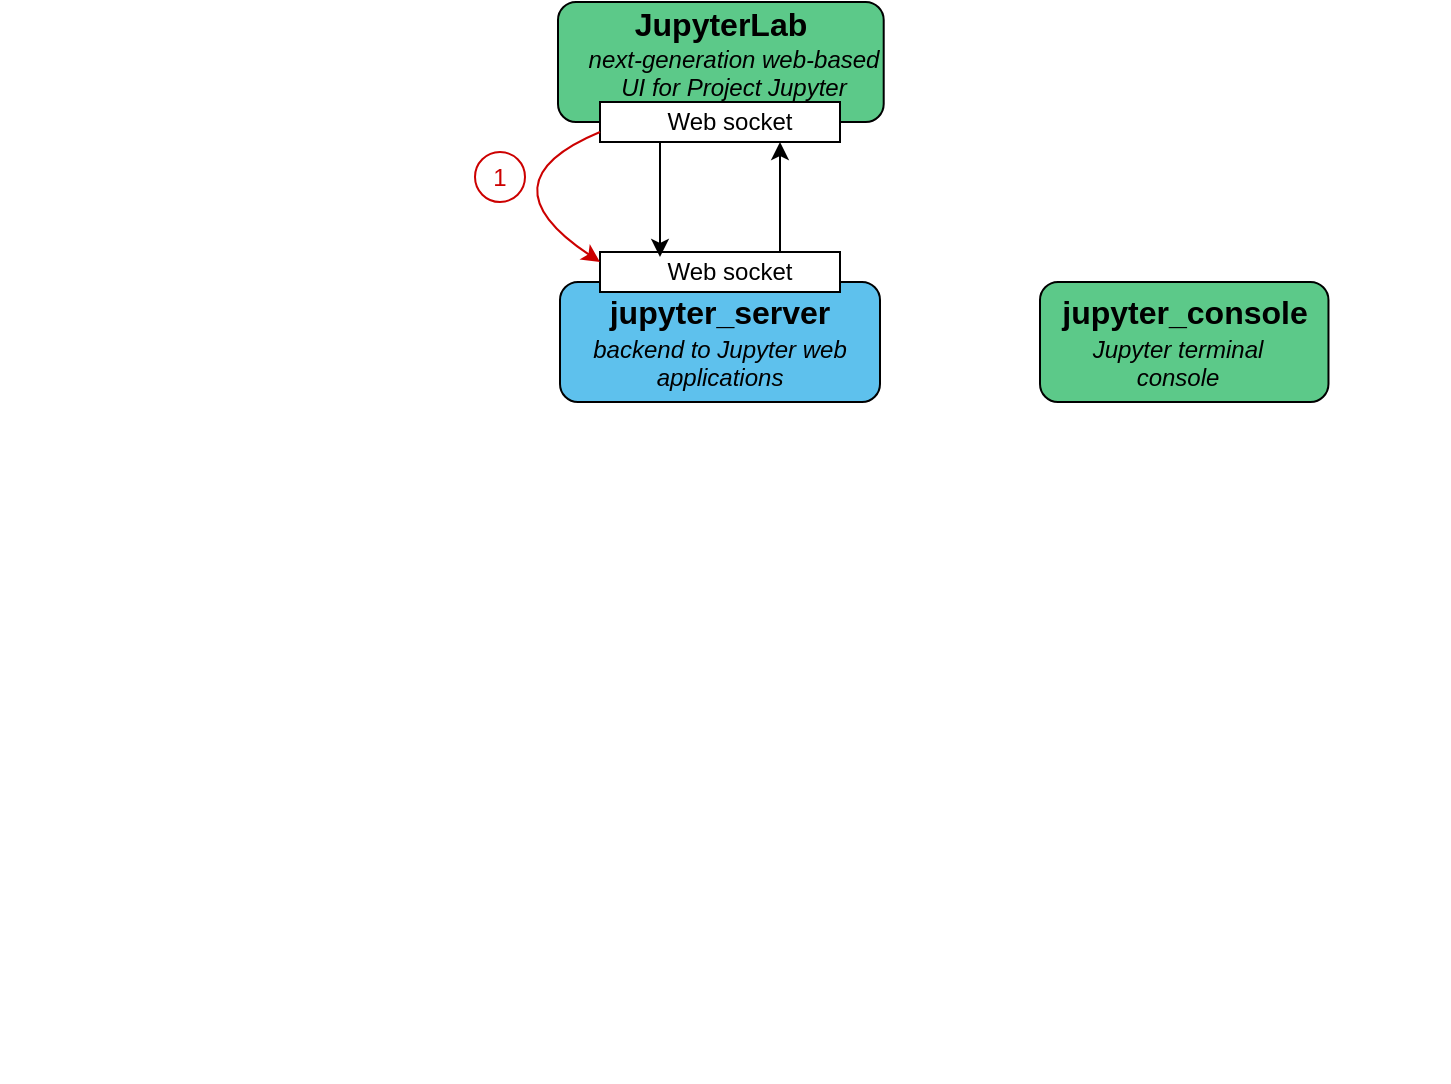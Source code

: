 <mxfile version="21.1.2" type="device">
  <diagram name="Page-1" id="97VbLyKQm-HA4-jB3zyy">
    <mxGraphModel dx="1153" dy="615" grid="1" gridSize="10" guides="1" tooltips="1" connect="1" arrows="1" fold="1" page="1" pageScale="1" pageWidth="827" pageHeight="1169" math="0" shadow="0">
      <root>
        <mxCell id="0" />
        <mxCell id="1" parent="0" />
        <mxCell id="dwKPengDuIZu9_1sb7ro-74" value="Kernel Protocol" style="text;html=1;align=center;verticalAlign=middle;whiteSpace=wrap;rounded=0;fontColor=none;noLabel=1;" vertex="1" parent="1">
          <mxGeometry x="250" y="280" width="110" height="30" as="geometry" />
        </mxCell>
        <mxCell id="dwKPengDuIZu9_1sb7ro-24" value="" style="group;strokeWidth=0;fontColor=none;noLabel=1;strokeColor=none;" vertex="1" connectable="0" parent="1">
          <mxGeometry x="40" y="480" width="140" height="80" as="geometry" />
        </mxCell>
        <mxCell id="dwKPengDuIZu9_1sb7ro-25" value="" style="rounded=1;whiteSpace=wrap;html=1;labelBackgroundColor=none;fontSize=20;strokeWidth=0;fontColor=none;noLabel=1;strokeColor=none;fillColor=none;" vertex="1" parent="dwKPengDuIZu9_1sb7ro-24">
          <mxGeometry width="140" height="80" as="geometry" />
        </mxCell>
        <mxCell id="dwKPengDuIZu9_1sb7ro-26" value="&lt;b&gt;&lt;font style=&quot;font-size: 16px;&quot;&gt;ipython&lt;/font&gt;&lt;/b&gt;" style="text;html=1;align=center;verticalAlign=middle;whiteSpace=wrap;rounded=0;labelBackgroundColor=none;fontSize=12;strokeWidth=0;fontColor=none;noLabel=1;" vertex="1" parent="dwKPengDuIZu9_1sb7ro-24">
          <mxGeometry x="35" width="70" height="30" as="geometry" />
        </mxCell>
        <mxCell id="dwKPengDuIZu9_1sb7ro-27" value="&lt;i style=&quot;font-family: Helvetica; font-size: 12px; font-variant-ligatures: normal; font-variant-caps: normal; font-weight: 400; letter-spacing: normal; orphans: 2; text-indent: 0px; text-transform: none; widows: 2; word-spacing: 0px; -webkit-text-stroke-width: 0px; text-decoration-thickness: initial; text-decoration-style: initial; text-decoration-color: initial;&quot;&gt;Python execution, magics, and ipython terminal interface&lt;/i&gt;" style="text;whiteSpace=wrap;html=1;fontSize=12;align=center;strokeWidth=0;fontColor=none;noLabel=1;" vertex="1" parent="dwKPengDuIZu9_1sb7ro-24">
          <mxGeometry y="20" width="140" height="40" as="geometry" />
        </mxCell>
        <mxCell id="dwKPengDuIZu9_1sb7ro-87" value="" style="ellipse;whiteSpace=wrap;html=1;aspect=fixed;strokeColor=#CC0000;" vertex="1" parent="1">
          <mxGeometry x="277.5" y="95" width="25" height="25" as="geometry" />
        </mxCell>
        <mxCell id="dwKPengDuIZu9_1sb7ro-1" value="" style="group" vertex="1" connectable="0" parent="1">
          <mxGeometry x="319" y="20" width="190" height="60" as="geometry" />
        </mxCell>
        <mxCell id="dwKPengDuIZu9_1sb7ro-2" value="" style="rounded=1;whiteSpace=wrap;html=1;fontSize=16;fillColor=#5cc989;" vertex="1" parent="dwKPengDuIZu9_1sb7ro-1">
          <mxGeometry width="162.857" height="60" as="geometry" />
        </mxCell>
        <mxCell id="dwKPengDuIZu9_1sb7ro-3" value="&lt;b&gt;JupyterLab&lt;/b&gt;" style="text;html=1;strokeColor=none;fillColor=none;align=center;verticalAlign=middle;whiteSpace=wrap;rounded=0;fontSize=16;" vertex="1" parent="dwKPengDuIZu9_1sb7ro-1">
          <mxGeometry x="40.71" width="81.429" height="22.5" as="geometry" />
        </mxCell>
        <mxCell id="dwKPengDuIZu9_1sb7ro-4" value="&lt;i&gt;next-generation web-based&lt;br&gt;UI for Project Jupyter&lt;/i&gt;" style="text;whiteSpace=wrap;html=1;align=center;" vertex="1" parent="dwKPengDuIZu9_1sb7ro-1">
          <mxGeometry y="15" width="176.429" height="30" as="geometry" />
        </mxCell>
        <mxCell id="dwKPengDuIZu9_1sb7ro-5" value="" style="group" vertex="1" connectable="0" parent="1">
          <mxGeometry x="320" y="160" width="160" height="60" as="geometry" />
        </mxCell>
        <mxCell id="dwKPengDuIZu9_1sb7ro-6" value="" style="rounded=1;whiteSpace=wrap;html=1;labelBackgroundColor=none;fontSize=12;fillColor=#5ec1ed;" vertex="1" parent="dwKPengDuIZu9_1sb7ro-5">
          <mxGeometry width="160" height="60" as="geometry" />
        </mxCell>
        <mxCell id="dwKPengDuIZu9_1sb7ro-7" value="&lt;b&gt;&lt;font style=&quot;font-size: 16px;&quot;&gt;jupyter_server&lt;/font&gt;&lt;/b&gt;" style="text;html=1;strokeColor=none;fillColor=none;align=center;verticalAlign=middle;whiteSpace=wrap;rounded=0;labelBackgroundColor=none;fontSize=12;" vertex="1" parent="dwKPengDuIZu9_1sb7ro-5">
          <mxGeometry x="40" width="80" height="30" as="geometry" />
        </mxCell>
        <mxCell id="dwKPengDuIZu9_1sb7ro-8" value="&lt;i&gt;backend to Jupyter web applications&lt;/i&gt;" style="text;whiteSpace=wrap;html=1;fontSize=12;align=center;" vertex="1" parent="dwKPengDuIZu9_1sb7ro-5">
          <mxGeometry y="20" width="160" height="40" as="geometry" />
        </mxCell>
        <mxCell id="dwKPengDuIZu9_1sb7ro-16" value="" style="group;fontColor=none;noLabel=1;" vertex="1" connectable="0" parent="1">
          <mxGeometry x="220" y="210" width="140" height="60" as="geometry" />
        </mxCell>
        <mxCell id="dwKPengDuIZu9_1sb7ro-17" value="" style="rounded=1;whiteSpace=wrap;html=1;labelBackgroundColor=none;fontSize=12;fontColor=none;noLabel=1;fillColor=none;strokeColor=none;" vertex="1" parent="dwKPengDuIZu9_1sb7ro-16">
          <mxGeometry width="140" height="60" as="geometry" />
        </mxCell>
        <mxCell id="dwKPengDuIZu9_1sb7ro-18" value="&lt;font style=&quot;font-size: 16px;&quot;&gt;&lt;b&gt;jupyter_client&lt;/b&gt;&lt;/font&gt;" style="text;html=1;align=center;verticalAlign=middle;whiteSpace=wrap;rounded=0;labelBackgroundColor=none;fontColor=none;noLabel=1;" vertex="1" parent="dwKPengDuIZu9_1sb7ro-16">
          <mxGeometry x="35" width="70" height="22.5" as="geometry" />
        </mxCell>
        <mxCell id="dwKPengDuIZu9_1sb7ro-19" value="&lt;i style=&quot;font-family: Helvetica; font-size: 12px; font-variant-ligatures: normal; font-variant-caps: normal; font-weight: 400; letter-spacing: normal; orphans: 2; text-indent: 0px; text-transform: none; widows: 2; word-spacing: 0px; -webkit-text-stroke-width: 0px; text-decoration-thickness: initial; text-decoration-style: initial; text-decoration-color: initial;&quot;&gt;Jupyter protocol client APIs&lt;/i&gt;" style="text;whiteSpace=wrap;html=1;fontSize=12;align=center;fontColor=none;noLabel=1;" vertex="1" parent="dwKPengDuIZu9_1sb7ro-16">
          <mxGeometry x="11.667" y="15" width="116.667" height="15" as="geometry" />
        </mxCell>
        <mxCell id="dwKPengDuIZu9_1sb7ro-20" value="" style="group;strokeWidth=0;noLabel=1;fontColor=none;" vertex="1" connectable="0" parent="1">
          <mxGeometry x="40" y="360" width="140" height="60" as="geometry" />
        </mxCell>
        <mxCell id="dwKPengDuIZu9_1sb7ro-21" value="" style="rounded=1;whiteSpace=wrap;html=1;labelBackgroundColor=none;fontSize=20;strokeWidth=0;noLabel=1;fontColor=none;fillColor=none;strokeColor=none;" vertex="1" parent="dwKPengDuIZu9_1sb7ro-20">
          <mxGeometry width="140" height="60" as="geometry" />
        </mxCell>
        <mxCell id="dwKPengDuIZu9_1sb7ro-22" value="&lt;b&gt;&lt;font style=&quot;font-size: 16px;&quot;&gt;ipykernel&lt;/font&gt;&lt;/b&gt;" style="text;html=1;align=center;verticalAlign=middle;whiteSpace=wrap;rounded=0;labelBackgroundColor=none;fontSize=12;strokeWidth=0;noLabel=1;fontColor=none;" vertex="1" parent="dwKPengDuIZu9_1sb7ro-20">
          <mxGeometry x="35" width="70" height="30" as="geometry" />
        </mxCell>
        <mxCell id="dwKPengDuIZu9_1sb7ro-23" value="&lt;i&gt;IPython kernel for Jupyter&lt;/i&gt;" style="text;whiteSpace=wrap;html=1;fontSize=12;align=center;strokeWidth=0;noLabel=1;fontColor=none;" vertex="1" parent="dwKPengDuIZu9_1sb7ro-20">
          <mxGeometry y="30" width="140" height="30" as="geometry" />
        </mxCell>
        <mxCell id="dwKPengDuIZu9_1sb7ro-28" value="" style="group;fontColor=none;noLabel=1;" vertex="1" connectable="0" parent="1">
          <mxGeometry x="150" y="320" width="140" height="60" as="geometry" />
        </mxCell>
        <mxCell id="dwKPengDuIZu9_1sb7ro-29" value="" style="rounded=1;whiteSpace=wrap;html=1;labelBackgroundColor=none;fontSize=12;fontColor=none;noLabel=1;fillColor=none;strokeColor=none;" vertex="1" parent="dwKPengDuIZu9_1sb7ro-28">
          <mxGeometry width="140" height="60" as="geometry" />
        </mxCell>
        <mxCell id="dwKPengDuIZu9_1sb7ro-30" value="&lt;font style=&quot;font-size: 16px;&quot;&gt;&lt;b&gt;jupyter_client&lt;/b&gt;&lt;/font&gt;" style="text;html=1;align=center;verticalAlign=middle;whiteSpace=wrap;rounded=0;labelBackgroundColor=none;fontColor=none;noLabel=1;" vertex="1" parent="dwKPengDuIZu9_1sb7ro-28">
          <mxGeometry x="35" width="70" height="22.5" as="geometry" />
        </mxCell>
        <mxCell id="dwKPengDuIZu9_1sb7ro-31" value="&lt;i style=&quot;font-family: Helvetica; font-size: 12px; font-variant-ligatures: normal; font-variant-caps: normal; font-weight: 400; letter-spacing: normal; orphans: 2; text-indent: 0px; text-transform: none; widows: 2; word-spacing: 0px; -webkit-text-stroke-width: 0px; text-decoration-thickness: initial; text-decoration-style: initial; text-decoration-color: initial;&quot;&gt;Jupyter protocol client APIs&lt;/i&gt;" style="text;whiteSpace=wrap;html=1;fontSize=12;align=center;fontColor=none;noLabel=1;" vertex="1" parent="dwKPengDuIZu9_1sb7ro-28">
          <mxGeometry x="11.667" y="15" width="116.667" height="15" as="geometry" />
        </mxCell>
        <mxCell id="dwKPengDuIZu9_1sb7ro-57" value="" style="group;strokeWidth=0;noLabel=1;fontColor=none;" vertex="1" connectable="0" parent="1">
          <mxGeometry x="480" y="370" width="145" height="60" as="geometry" />
        </mxCell>
        <mxCell id="dwKPengDuIZu9_1sb7ro-58" value="" style="rounded=1;whiteSpace=wrap;html=1;labelBackgroundColor=none;fontSize=20;strokeWidth=0;noLabel=1;fontColor=none;fillColor=none;strokeColor=none;" vertex="1" parent="dwKPengDuIZu9_1sb7ro-57">
          <mxGeometry x="5" width="140" height="60" as="geometry" />
        </mxCell>
        <mxCell id="dwKPengDuIZu9_1sb7ro-59" value="&lt;b&gt;&lt;font style=&quot;font-size: 16px;&quot;&gt;xeus-cling&lt;/font&gt;&lt;/b&gt;" style="text;html=1;align=center;verticalAlign=middle;whiteSpace=wrap;rounded=0;labelBackgroundColor=none;fontSize=12;strokeWidth=0;noLabel=1;fontColor=none;" vertex="1" parent="dwKPengDuIZu9_1sb7ro-57">
          <mxGeometry x="15" width="110" height="30" as="geometry" />
        </mxCell>
        <mxCell id="dwKPengDuIZu9_1sb7ro-60" value="&lt;i&gt;C++ kernel based on xeus&lt;/i&gt;" style="text;whiteSpace=wrap;html=1;fontSize=12;align=center;strokeWidth=0;noLabel=1;fontColor=none;" vertex="1" parent="dwKPengDuIZu9_1sb7ro-57">
          <mxGeometry y="20" width="140" height="30" as="geometry" />
        </mxCell>
        <mxCell id="dwKPengDuIZu9_1sb7ro-53" value="" style="group;fontColor=none;noLabel=1;" vertex="1" connectable="0" parent="1">
          <mxGeometry x="604.17" y="320" width="160" height="60" as="geometry" />
        </mxCell>
        <mxCell id="dwKPengDuIZu9_1sb7ro-54" value="" style="rounded=1;whiteSpace=wrap;html=1;labelBackgroundColor=none;fontSize=12;fontColor=none;noLabel=1;fillColor=none;strokeColor=none;" vertex="1" parent="dwKPengDuIZu9_1sb7ro-53">
          <mxGeometry width="140" height="60" as="geometry" />
        </mxCell>
        <mxCell id="dwKPengDuIZu9_1sb7ro-55" value="&lt;font style=&quot;font-size: 16px;&quot;&gt;&lt;b&gt;xeus&lt;/b&gt;&lt;/font&gt;" style="text;html=1;align=center;verticalAlign=middle;whiteSpace=wrap;rounded=0;labelBackgroundColor=none;fontColor=none;noLabel=1;" vertex="1" parent="dwKPengDuIZu9_1sb7ro-53">
          <mxGeometry x="35" width="70" height="22.5" as="geometry" />
        </mxCell>
        <mxCell id="dwKPengDuIZu9_1sb7ro-56" value="&lt;i style=&quot;font-family: Helvetica; font-size: 12px; font-variant-ligatures: normal; font-variant-caps: normal; font-weight: 400; letter-spacing: normal; orphans: 2; text-indent: 0px; text-transform: none; widows: 2; word-spacing: 0px; -webkit-text-stroke-width: 0px; text-decoration-thickness: initial; text-decoration-style: initial; text-decoration-color: initial;&quot;&gt;native implementation of the Jupyter protocol&lt;/i&gt;" style="text;whiteSpace=wrap;html=1;fontSize=12;align=center;fontColor=none;noLabel=1;" vertex="1" parent="dwKPengDuIZu9_1sb7ro-53">
          <mxGeometry x="-4.17" y="22.5" width="148.33" height="15" as="geometry" />
        </mxCell>
        <mxCell id="dwKPengDuIZu9_1sb7ro-61" value="" style="rounded=0;whiteSpace=wrap;html=1;" vertex="1" parent="1">
          <mxGeometry x="340" y="70" width="120" height="20" as="geometry" />
        </mxCell>
        <mxCell id="dwKPengDuIZu9_1sb7ro-62" value="Web socket" style="text;html=1;strokeColor=none;fillColor=none;align=center;verticalAlign=middle;whiteSpace=wrap;rounded=0;" vertex="1" parent="1">
          <mxGeometry x="370" y="65" width="70" height="30" as="geometry" />
        </mxCell>
        <mxCell id="dwKPengDuIZu9_1sb7ro-63" value="" style="rounded=0;whiteSpace=wrap;html=1;" vertex="1" parent="1">
          <mxGeometry x="340" y="145" width="120" height="20" as="geometry" />
        </mxCell>
        <mxCell id="dwKPengDuIZu9_1sb7ro-64" value="Web socket" style="text;html=1;strokeColor=none;fillColor=none;align=center;verticalAlign=middle;whiteSpace=wrap;rounded=0;" vertex="1" parent="1">
          <mxGeometry x="370" y="140" width="70" height="30" as="geometry" />
        </mxCell>
        <mxCell id="dwKPengDuIZu9_1sb7ro-65" value="" style="endArrow=classic;html=1;rounded=0;exitX=0.25;exitY=1;exitDx=0;exitDy=0;entryX=0;entryY=0.25;entryDx=0;entryDy=0;" edge="1" parent="1" source="dwKPengDuIZu9_1sb7ro-61" target="dwKPengDuIZu9_1sb7ro-64">
          <mxGeometry width="50" height="50" relative="1" as="geometry">
            <mxPoint x="520" y="320" as="sourcePoint" />
            <mxPoint x="570" y="270" as="targetPoint" />
          </mxGeometry>
        </mxCell>
        <mxCell id="dwKPengDuIZu9_1sb7ro-66" value="" style="endArrow=classic;html=1;rounded=0;exitX=0.75;exitY=0;exitDx=0;exitDy=0;entryX=0.75;entryY=1;entryDx=0;entryDy=0;" edge="1" parent="1" source="dwKPengDuIZu9_1sb7ro-63" target="dwKPengDuIZu9_1sb7ro-61">
          <mxGeometry width="50" height="50" relative="1" as="geometry">
            <mxPoint x="520" y="320" as="sourcePoint" />
            <mxPoint x="570" y="270" as="targetPoint" />
          </mxGeometry>
        </mxCell>
        <mxCell id="dwKPengDuIZu9_1sb7ro-67" value="" style="endArrow=classic;html=1;rounded=0;exitX=0.25;exitY=1;exitDx=0;exitDy=0;entryX=0.25;entryY=0;entryDx=0;entryDy=0;strokeWidth=0;fontColor=none;noLabel=1;strokeColor=none;" edge="1" parent="1" source="dwKPengDuIZu9_1sb7ro-23" target="dwKPengDuIZu9_1sb7ro-25">
          <mxGeometry width="50" height="50" relative="1" as="geometry">
            <mxPoint x="520" y="320" as="sourcePoint" />
            <mxPoint x="570" y="270" as="targetPoint" />
          </mxGeometry>
        </mxCell>
        <mxCell id="dwKPengDuIZu9_1sb7ro-68" value="" style="endArrow=classic;html=1;rounded=0;exitX=1;exitY=0;exitDx=0;exitDy=0;entryX=0.75;entryY=1;entryDx=0;entryDy=0;strokeWidth=0;fontColor=none;noLabel=1;strokeColor=none;" edge="1" parent="1" source="dwKPengDuIZu9_1sb7ro-26" target="dwKPengDuIZu9_1sb7ro-23">
          <mxGeometry width="50" height="50" relative="1" as="geometry">
            <mxPoint x="520" y="320" as="sourcePoint" />
            <mxPoint x="570" y="270" as="targetPoint" />
          </mxGeometry>
        </mxCell>
        <mxCell id="dwKPengDuIZu9_1sb7ro-72" value="" style="endArrow=classic;startArrow=classic;html=1;rounded=0;entryX=0.25;entryY=1;entryDx=0;entryDy=0;exitX=1;exitY=0;exitDx=0;exitDy=0;fontColor=none;noLabel=1;strokeColor=none;" edge="1" parent="1" source="dwKPengDuIZu9_1sb7ro-30" target="dwKPengDuIZu9_1sb7ro-17">
          <mxGeometry width="50" height="50" relative="1" as="geometry">
            <mxPoint x="520" y="210" as="sourcePoint" />
            <mxPoint x="570" y="160" as="targetPoint" />
          </mxGeometry>
        </mxCell>
        <mxCell id="dwKPengDuIZu9_1sb7ro-73" value="" style="endArrow=classic;startArrow=classic;html=1;rounded=0;exitX=0.75;exitY=1;exitDx=0;exitDy=0;entryX=0;entryY=0.25;entryDx=0;entryDy=0;fontColor=none;noLabel=1;strokeColor=none;" edge="1" parent="1" source="dwKPengDuIZu9_1sb7ro-13" target="dwKPengDuIZu9_1sb7ro-54">
          <mxGeometry width="50" height="50" relative="1" as="geometry">
            <mxPoint x="520" y="210" as="sourcePoint" />
            <mxPoint x="570" y="160" as="targetPoint" />
          </mxGeometry>
        </mxCell>
        <mxCell id="dwKPengDuIZu9_1sb7ro-75" value="Kernel Protocol" style="text;html=1;align=center;verticalAlign=middle;whiteSpace=wrap;rounded=0;fontColor=none;noLabel=1;" vertex="1" parent="1">
          <mxGeometry x="465" y="280" width="110" height="30" as="geometry" />
        </mxCell>
        <mxCell id="dwKPengDuIZu9_1sb7ro-80" value="" style="group" vertex="1" connectable="0" parent="1">
          <mxGeometry x="559.999" y="160" width="144.242" height="60" as="geometry" />
        </mxCell>
        <mxCell id="dwKPengDuIZu9_1sb7ro-81" value="" style="rounded=1;whiteSpace=wrap;html=1;fillColor=#5cc989;" vertex="1" parent="dwKPengDuIZu9_1sb7ro-80">
          <mxGeometry width="144.242" height="60" as="geometry" />
        </mxCell>
        <mxCell id="dwKPengDuIZu9_1sb7ro-82" value="&lt;font style=&quot;font-size: 16px;&quot;&gt;&lt;b&gt;jupyter_console&lt;/b&gt;&lt;/font&gt;" style="text;html=1;strokeColor=none;fillColor=none;align=center;verticalAlign=middle;whiteSpace=wrap;rounded=0;" vertex="1" parent="dwKPengDuIZu9_1sb7ro-80">
          <mxGeometry x="20.606" width="103.03" height="30" as="geometry" />
        </mxCell>
        <mxCell id="dwKPengDuIZu9_1sb7ro-83" value="&lt;div style=&quot;text-align: center;&quot;&gt;&lt;span style=&quot;background-color: initial;&quot;&gt;&lt;i&gt;Jupyter terminal console&lt;/i&gt;&lt;/span&gt;&lt;/div&gt;" style="text;whiteSpace=wrap;html=1;" vertex="1" parent="dwKPengDuIZu9_1sb7ro-80">
          <mxGeometry x="20.606" y="20" width="93.758" height="30" as="geometry" />
        </mxCell>
        <mxCell id="dwKPengDuIZu9_1sb7ro-12" value="" style="group;fontColor=none;noLabel=1;" vertex="1" connectable="0" parent="1">
          <mxGeometry x="450" y="210" width="140" height="60" as="geometry" />
        </mxCell>
        <mxCell id="dwKPengDuIZu9_1sb7ro-13" value="" style="rounded=1;whiteSpace=wrap;html=1;labelBackgroundColor=none;fontSize=12;fontColor=none;noLabel=1;fillColor=none;strokeColor=none;" vertex="1" parent="dwKPengDuIZu9_1sb7ro-12">
          <mxGeometry width="140" height="60" as="geometry" />
        </mxCell>
        <mxCell id="dwKPengDuIZu9_1sb7ro-14" value="&lt;font style=&quot;font-size: 16px;&quot;&gt;&lt;b&gt;jupyter_client&lt;/b&gt;&lt;/font&gt;" style="text;html=1;align=center;verticalAlign=middle;whiteSpace=wrap;rounded=0;labelBackgroundColor=none;fontColor=none;noLabel=1;" vertex="1" parent="dwKPengDuIZu9_1sb7ro-12">
          <mxGeometry x="35" width="70" height="22.5" as="geometry" />
        </mxCell>
        <mxCell id="dwKPengDuIZu9_1sb7ro-15" value="&lt;i style=&quot;font-family: Helvetica; font-size: 12px; font-variant-ligatures: normal; font-variant-caps: normal; font-weight: 400; letter-spacing: normal; orphans: 2; text-indent: 0px; text-transform: none; widows: 2; word-spacing: 0px; -webkit-text-stroke-width: 0px; text-decoration-thickness: initial; text-decoration-style: initial; text-decoration-color: initial;&quot;&gt;Jupyter protocol client APIs&lt;/i&gt;" style="text;whiteSpace=wrap;html=1;fontSize=12;align=center;fontColor=none;noLabel=1;" vertex="1" parent="dwKPengDuIZu9_1sb7ro-12">
          <mxGeometry x="11.667" y="15" width="116.667" height="15" as="geometry" />
        </mxCell>
        <mxCell id="dwKPengDuIZu9_1sb7ro-85" value="" style="curved=1;endArrow=classic;html=1;rounded=0;entryX=0;entryY=0.25;entryDx=0;entryDy=0;exitX=0;exitY=0.75;exitDx=0;exitDy=0;strokeColor=#CC0000;" edge="1" parent="1" source="dwKPengDuIZu9_1sb7ro-61" target="dwKPengDuIZu9_1sb7ro-63">
          <mxGeometry width="50" height="50" relative="1" as="geometry">
            <mxPoint x="220" y="130" as="sourcePoint" />
            <mxPoint x="270" y="80" as="targetPoint" />
            <Array as="points">
              <mxPoint x="280" y="110" />
            </Array>
          </mxGeometry>
        </mxCell>
        <mxCell id="dwKPengDuIZu9_1sb7ro-86" value="1" style="text;html=1;strokeColor=none;fillColor=none;align=center;verticalAlign=middle;whiteSpace=wrap;rounded=0;fontColor=#CC0000;" vertex="1" parent="1">
          <mxGeometry x="280" y="97.5" width="20" height="20" as="geometry" />
        </mxCell>
        <mxCell id="dwKPengDuIZu9_1sb7ro-88" value="" style="ellipse;whiteSpace=wrap;html=1;aspect=fixed;fontColor=none;noLabel=1;fillColor=none;strokeColor=none;" vertex="1" parent="1">
          <mxGeometry x="140" y="255" width="25" height="25" as="geometry" />
        </mxCell>
        <mxCell id="dwKPengDuIZu9_1sb7ro-93" value="" style="curved=1;endArrow=classic;html=1;rounded=0;entryX=0.25;entryY=0;entryDx=0;entryDy=0;exitX=0;exitY=0.5;exitDx=0;exitDy=0;fontColor=none;noLabel=1;strokeColor=none;" edge="1" parent="1" source="dwKPengDuIZu9_1sb7ro-17" target="dwKPengDuIZu9_1sb7ro-29">
          <mxGeometry width="50" height="50" relative="1" as="geometry">
            <mxPoint x="130" y="280" as="sourcePoint" />
            <mxPoint x="180" y="230" as="targetPoint" />
            <Array as="points">
              <mxPoint x="180" y="250" />
              <mxPoint x="170" y="280" />
            </Array>
          </mxGeometry>
        </mxCell>
        <mxCell id="dwKPengDuIZu9_1sb7ro-94" value="" style="ellipse;whiteSpace=wrap;html=1;aspect=fixed;strokeWidth=0;fontColor=none;noLabel=1;strokeColor=none;fillColor=none;" vertex="1" parent="1">
          <mxGeometry x="207.5" y="440" width="25" height="25" as="geometry" />
        </mxCell>
        <mxCell id="dwKPengDuIZu9_1sb7ro-98" value="" style="curved=1;endArrow=classic;html=1;rounded=0;entryX=1;entryY=0.25;entryDx=0;entryDy=0;exitX=1;exitY=0.5;exitDx=0;exitDy=0;strokeWidth=0;fontColor=none;noLabel=1;strokeColor=none;" edge="1" parent="1" source="dwKPengDuIZu9_1sb7ro-23" target="dwKPengDuIZu9_1sb7ro-25">
          <mxGeometry width="50" height="50" relative="1" as="geometry">
            <mxPoint x="220" y="477.5" as="sourcePoint" />
            <mxPoint x="270" y="427.5" as="targetPoint" />
            <Array as="points">
              <mxPoint x="200" y="420" />
              <mxPoint x="210" y="480" />
            </Array>
          </mxGeometry>
        </mxCell>
      </root>
    </mxGraphModel>
  </diagram>
</mxfile>
